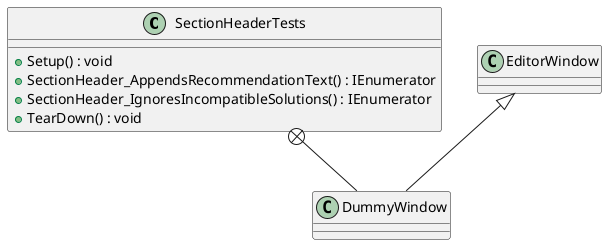 @startuml
class SectionHeaderTests {
    + Setup() : void
    + SectionHeader_AppendsRecommendationText() : IEnumerator
    + SectionHeader_IgnoresIncompatibleSolutions() : IEnumerator
    + TearDown() : void
}
class DummyWindow {
}
SectionHeaderTests +-- DummyWindow
EditorWindow <|-- DummyWindow
@enduml

